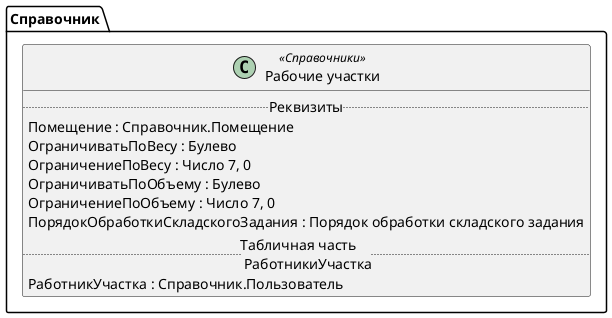 ﻿@startuml РабочиеУчастки
'!include templates.wsd
'..\include templates.wsd
class Справочник.РабочиеУчастки as "Рабочие участки" <<Справочники>>
{
..Реквизиты..
Помещение : Справочник.Помещение
ОграничиватьПоВесу : Булево
ОграничениеПоВесу : Число 7, 0
ОграничиватьПоОбъему : Булево
ОграничениеПоОбъему : Число 7, 0
ПорядокОбработкиСкладскогоЗадания : Порядок обработки складского задания
..Табличная часть \n РаботникиУчастка..
РаботникУчастка : Справочник.Пользователь
}
@enduml
